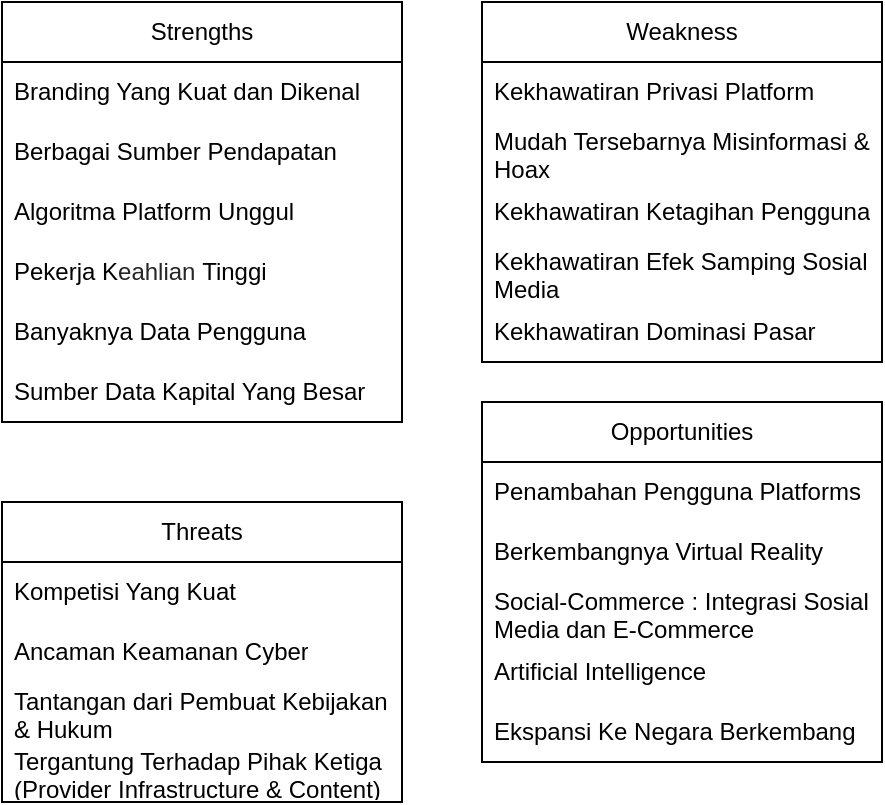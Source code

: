 <mxfile version="24.0.8" type="github">
  <diagram name="Page-1" id="Yv_70YzZiu4XLaSYolAr">
    <mxGraphModel dx="1059" dy="595" grid="1" gridSize="10" guides="1" tooltips="1" connect="1" arrows="1" fold="1" page="1" pageScale="1" pageWidth="850" pageHeight="1100" math="0" shadow="0">
      <root>
        <mxCell id="0" />
        <mxCell id="1" parent="0" />
        <mxCell id="sRVoG1vecRMBhj1PC-BN-5" value="Strengths" style="swimlane;fontStyle=0;childLayout=stackLayout;horizontal=1;startSize=30;horizontalStack=0;resizeParent=1;resizeParentMax=0;resizeLast=0;collapsible=1;marginBottom=0;whiteSpace=wrap;html=1;" vertex="1" parent="1">
          <mxGeometry x="40" y="40" width="200" height="210" as="geometry" />
        </mxCell>
        <mxCell id="sRVoG1vecRMBhj1PC-BN-6" value="Branding Yang Kuat dan Dikenal" style="text;strokeColor=none;fillColor=none;align=left;verticalAlign=middle;spacingLeft=4;spacingRight=4;overflow=hidden;points=[[0,0.5],[1,0.5]];portConstraint=eastwest;rotatable=0;whiteSpace=wrap;html=1;" vertex="1" parent="sRVoG1vecRMBhj1PC-BN-5">
          <mxGeometry y="30" width="200" height="30" as="geometry" />
        </mxCell>
        <mxCell id="sRVoG1vecRMBhj1PC-BN-7" value="Berbagai Sumber Pendapatan" style="text;strokeColor=none;fillColor=none;align=left;verticalAlign=middle;spacingLeft=4;spacingRight=4;overflow=hidden;points=[[0,0.5],[1,0.5]];portConstraint=eastwest;rotatable=0;whiteSpace=wrap;html=1;" vertex="1" parent="sRVoG1vecRMBhj1PC-BN-5">
          <mxGeometry y="60" width="200" height="30" as="geometry" />
        </mxCell>
        <mxCell id="sRVoG1vecRMBhj1PC-BN-8" value="Algoritma Platform Unggul" style="text;strokeColor=none;fillColor=none;align=left;verticalAlign=middle;spacingLeft=4;spacingRight=4;overflow=hidden;points=[[0,0.5],[1,0.5]];portConstraint=eastwest;rotatable=0;whiteSpace=wrap;html=1;" vertex="1" parent="sRVoG1vecRMBhj1PC-BN-5">
          <mxGeometry y="90" width="200" height="30" as="geometry" />
        </mxCell>
        <mxCell id="sRVoG1vecRMBhj1PC-BN-21" value="Pekerja K&lt;span style=&quot;color: rgb(37, 37, 37);&quot;&gt;&lt;font style=&quot;font-size: 12px;&quot; face=&quot;Helvetica&quot;&gt;eahlian&amp;nbsp;&lt;/font&gt;&lt;/span&gt;Tinggi" style="text;strokeColor=none;fillColor=none;align=left;verticalAlign=middle;spacingLeft=4;spacingRight=4;overflow=hidden;points=[[0,0.5],[1,0.5]];portConstraint=eastwest;rotatable=0;whiteSpace=wrap;html=1;" vertex="1" parent="sRVoG1vecRMBhj1PC-BN-5">
          <mxGeometry y="120" width="200" height="30" as="geometry" />
        </mxCell>
        <mxCell id="sRVoG1vecRMBhj1PC-BN-22" value="Banyaknya Data Pengguna" style="text;strokeColor=none;fillColor=none;align=left;verticalAlign=middle;spacingLeft=4;spacingRight=4;overflow=hidden;points=[[0,0.5],[1,0.5]];portConstraint=eastwest;rotatable=0;whiteSpace=wrap;html=1;" vertex="1" parent="sRVoG1vecRMBhj1PC-BN-5">
          <mxGeometry y="150" width="200" height="30" as="geometry" />
        </mxCell>
        <mxCell id="sRVoG1vecRMBhj1PC-BN-23" value="Sumber Data Kapital Yang Besar" style="text;strokeColor=none;fillColor=none;align=left;verticalAlign=middle;spacingLeft=4;spacingRight=4;overflow=hidden;points=[[0,0.5],[1,0.5]];portConstraint=eastwest;rotatable=0;whiteSpace=wrap;html=1;" vertex="1" parent="sRVoG1vecRMBhj1PC-BN-5">
          <mxGeometry y="180" width="200" height="30" as="geometry" />
        </mxCell>
        <mxCell id="sRVoG1vecRMBhj1PC-BN-9" value="Weakness" style="swimlane;fontStyle=0;childLayout=stackLayout;horizontal=1;startSize=30;horizontalStack=0;resizeParent=1;resizeParentMax=0;resizeLast=0;collapsible=1;marginBottom=0;whiteSpace=wrap;html=1;" vertex="1" parent="1">
          <mxGeometry x="280" y="40" width="200" height="180" as="geometry" />
        </mxCell>
        <mxCell id="sRVoG1vecRMBhj1PC-BN-10" value="Kekhawatiran Privasi Platform" style="text;strokeColor=none;fillColor=none;align=left;verticalAlign=middle;spacingLeft=4;spacingRight=4;overflow=hidden;points=[[0,0.5],[1,0.5]];portConstraint=eastwest;rotatable=0;whiteSpace=wrap;html=1;" vertex="1" parent="sRVoG1vecRMBhj1PC-BN-9">
          <mxGeometry y="30" width="200" height="30" as="geometry" />
        </mxCell>
        <mxCell id="sRVoG1vecRMBhj1PC-BN-11" value="Mudah Tersebarnya Misinformasi &amp;amp; Hoax" style="text;strokeColor=none;fillColor=none;align=left;verticalAlign=middle;spacingLeft=4;spacingRight=4;overflow=hidden;points=[[0,0.5],[1,0.5]];portConstraint=eastwest;rotatable=0;whiteSpace=wrap;html=1;" vertex="1" parent="sRVoG1vecRMBhj1PC-BN-9">
          <mxGeometry y="60" width="200" height="30" as="geometry" />
        </mxCell>
        <mxCell id="sRVoG1vecRMBhj1PC-BN-12" value="Kekhawatiran Ketagihan Pengguna" style="text;strokeColor=none;fillColor=none;align=left;verticalAlign=middle;spacingLeft=4;spacingRight=4;overflow=hidden;points=[[0,0.5],[1,0.5]];portConstraint=eastwest;rotatable=0;whiteSpace=wrap;html=1;" vertex="1" parent="sRVoG1vecRMBhj1PC-BN-9">
          <mxGeometry y="90" width="200" height="30" as="geometry" />
        </mxCell>
        <mxCell id="sRVoG1vecRMBhj1PC-BN-35" value="Kekhawatiran Efek Samping Sosial Media" style="text;strokeColor=none;fillColor=none;align=left;verticalAlign=middle;spacingLeft=4;spacingRight=4;overflow=hidden;points=[[0,0.5],[1,0.5]];portConstraint=eastwest;rotatable=0;whiteSpace=wrap;html=1;" vertex="1" parent="sRVoG1vecRMBhj1PC-BN-9">
          <mxGeometry y="120" width="200" height="30" as="geometry" />
        </mxCell>
        <mxCell id="sRVoG1vecRMBhj1PC-BN-36" value="Kekhawatiran Dominasi Pasar" style="text;strokeColor=none;fillColor=none;align=left;verticalAlign=middle;spacingLeft=4;spacingRight=4;overflow=hidden;points=[[0,0.5],[1,0.5]];portConstraint=eastwest;rotatable=0;whiteSpace=wrap;html=1;" vertex="1" parent="sRVoG1vecRMBhj1PC-BN-9">
          <mxGeometry y="150" width="200" height="30" as="geometry" />
        </mxCell>
        <mxCell id="sRVoG1vecRMBhj1PC-BN-13" value="Threats" style="swimlane;fontStyle=0;childLayout=stackLayout;horizontal=1;startSize=30;horizontalStack=0;resizeParent=1;resizeParentMax=0;resizeLast=0;collapsible=1;marginBottom=0;whiteSpace=wrap;html=1;" vertex="1" parent="1">
          <mxGeometry x="40" y="290" width="200" height="150" as="geometry" />
        </mxCell>
        <mxCell id="sRVoG1vecRMBhj1PC-BN-14" value="Kompetisi Yang Kuat" style="text;strokeColor=none;fillColor=none;align=left;verticalAlign=middle;spacingLeft=4;spacingRight=4;overflow=hidden;points=[[0,0.5],[1,0.5]];portConstraint=eastwest;rotatable=0;whiteSpace=wrap;html=1;" vertex="1" parent="sRVoG1vecRMBhj1PC-BN-13">
          <mxGeometry y="30" width="200" height="30" as="geometry" />
        </mxCell>
        <mxCell id="sRVoG1vecRMBhj1PC-BN-15" value="Ancaman Keamanan Cyber" style="text;strokeColor=none;fillColor=none;align=left;verticalAlign=middle;spacingLeft=4;spacingRight=4;overflow=hidden;points=[[0,0.5],[1,0.5]];portConstraint=eastwest;rotatable=0;whiteSpace=wrap;html=1;" vertex="1" parent="sRVoG1vecRMBhj1PC-BN-13">
          <mxGeometry y="60" width="200" height="30" as="geometry" />
        </mxCell>
        <mxCell id="sRVoG1vecRMBhj1PC-BN-16" value="Tantangan dari Pembuat Kebijakan &amp;amp; Hukum" style="text;strokeColor=none;fillColor=none;align=left;verticalAlign=middle;spacingLeft=4;spacingRight=4;overflow=hidden;points=[[0,0.5],[1,0.5]];portConstraint=eastwest;rotatable=0;whiteSpace=wrap;html=1;" vertex="1" parent="sRVoG1vecRMBhj1PC-BN-13">
          <mxGeometry y="90" width="200" height="30" as="geometry" />
        </mxCell>
        <mxCell id="sRVoG1vecRMBhj1PC-BN-37" value="Tergantung Terhadap Pihak Ketiga (Provider Infrastructure &amp;amp; Content)" style="text;strokeColor=none;fillColor=none;align=left;verticalAlign=middle;spacingLeft=4;spacingRight=4;overflow=hidden;points=[[0,0.5],[1,0.5]];portConstraint=eastwest;rotatable=0;whiteSpace=wrap;html=1;" vertex="1" parent="sRVoG1vecRMBhj1PC-BN-13">
          <mxGeometry y="120" width="200" height="30" as="geometry" />
        </mxCell>
        <mxCell id="sRVoG1vecRMBhj1PC-BN-17" value="Opportunities" style="swimlane;fontStyle=0;childLayout=stackLayout;horizontal=1;startSize=30;horizontalStack=0;resizeParent=1;resizeParentMax=0;resizeLast=0;collapsible=1;marginBottom=0;whiteSpace=wrap;html=1;" vertex="1" parent="1">
          <mxGeometry x="280" y="240" width="200" height="180" as="geometry" />
        </mxCell>
        <mxCell id="sRVoG1vecRMBhj1PC-BN-18" value="Penambahan Pengguna Platforms" style="text;strokeColor=none;fillColor=none;align=left;verticalAlign=middle;spacingLeft=4;spacingRight=4;overflow=hidden;points=[[0,0.5],[1,0.5]];portConstraint=eastwest;rotatable=0;whiteSpace=wrap;html=1;" vertex="1" parent="sRVoG1vecRMBhj1PC-BN-17">
          <mxGeometry y="30" width="200" height="30" as="geometry" />
        </mxCell>
        <mxCell id="sRVoG1vecRMBhj1PC-BN-19" value="Berkembangnya Virtual Reality" style="text;strokeColor=none;fillColor=none;align=left;verticalAlign=middle;spacingLeft=4;spacingRight=4;overflow=hidden;points=[[0,0.5],[1,0.5]];portConstraint=eastwest;rotatable=0;whiteSpace=wrap;html=1;" vertex="1" parent="sRVoG1vecRMBhj1PC-BN-17">
          <mxGeometry y="60" width="200" height="30" as="geometry" />
        </mxCell>
        <mxCell id="sRVoG1vecRMBhj1PC-BN-20" value="Social-Commerce : Integrasi Sosial Media dan E-Commerce" style="text;strokeColor=none;fillColor=none;align=left;verticalAlign=middle;spacingLeft=4;spacingRight=4;overflow=hidden;points=[[0,0.5],[1,0.5]];portConstraint=eastwest;rotatable=0;whiteSpace=wrap;html=1;" vertex="1" parent="sRVoG1vecRMBhj1PC-BN-17">
          <mxGeometry y="90" width="200" height="30" as="geometry" />
        </mxCell>
        <mxCell id="sRVoG1vecRMBhj1PC-BN-31" value="&lt;div&gt;&lt;span style=&quot;background-color: initial;&quot;&gt;Artificial Intelligence&lt;/span&gt;&lt;br&gt;&lt;/div&gt;" style="text;strokeColor=none;fillColor=none;align=left;verticalAlign=middle;spacingLeft=4;spacingRight=4;overflow=hidden;points=[[0,0.5],[1,0.5]];portConstraint=eastwest;rotatable=0;whiteSpace=wrap;html=1;" vertex="1" parent="sRVoG1vecRMBhj1PC-BN-17">
          <mxGeometry y="120" width="200" height="30" as="geometry" />
        </mxCell>
        <mxCell id="sRVoG1vecRMBhj1PC-BN-34" value="&lt;div&gt;Ekspansi Ke Negara Berkembang&lt;/div&gt;" style="text;strokeColor=none;fillColor=none;align=left;verticalAlign=middle;spacingLeft=4;spacingRight=4;overflow=hidden;points=[[0,0.5],[1,0.5]];portConstraint=eastwest;rotatable=0;whiteSpace=wrap;html=1;" vertex="1" parent="sRVoG1vecRMBhj1PC-BN-17">
          <mxGeometry y="150" width="200" height="30" as="geometry" />
        </mxCell>
      </root>
    </mxGraphModel>
  </diagram>
</mxfile>
